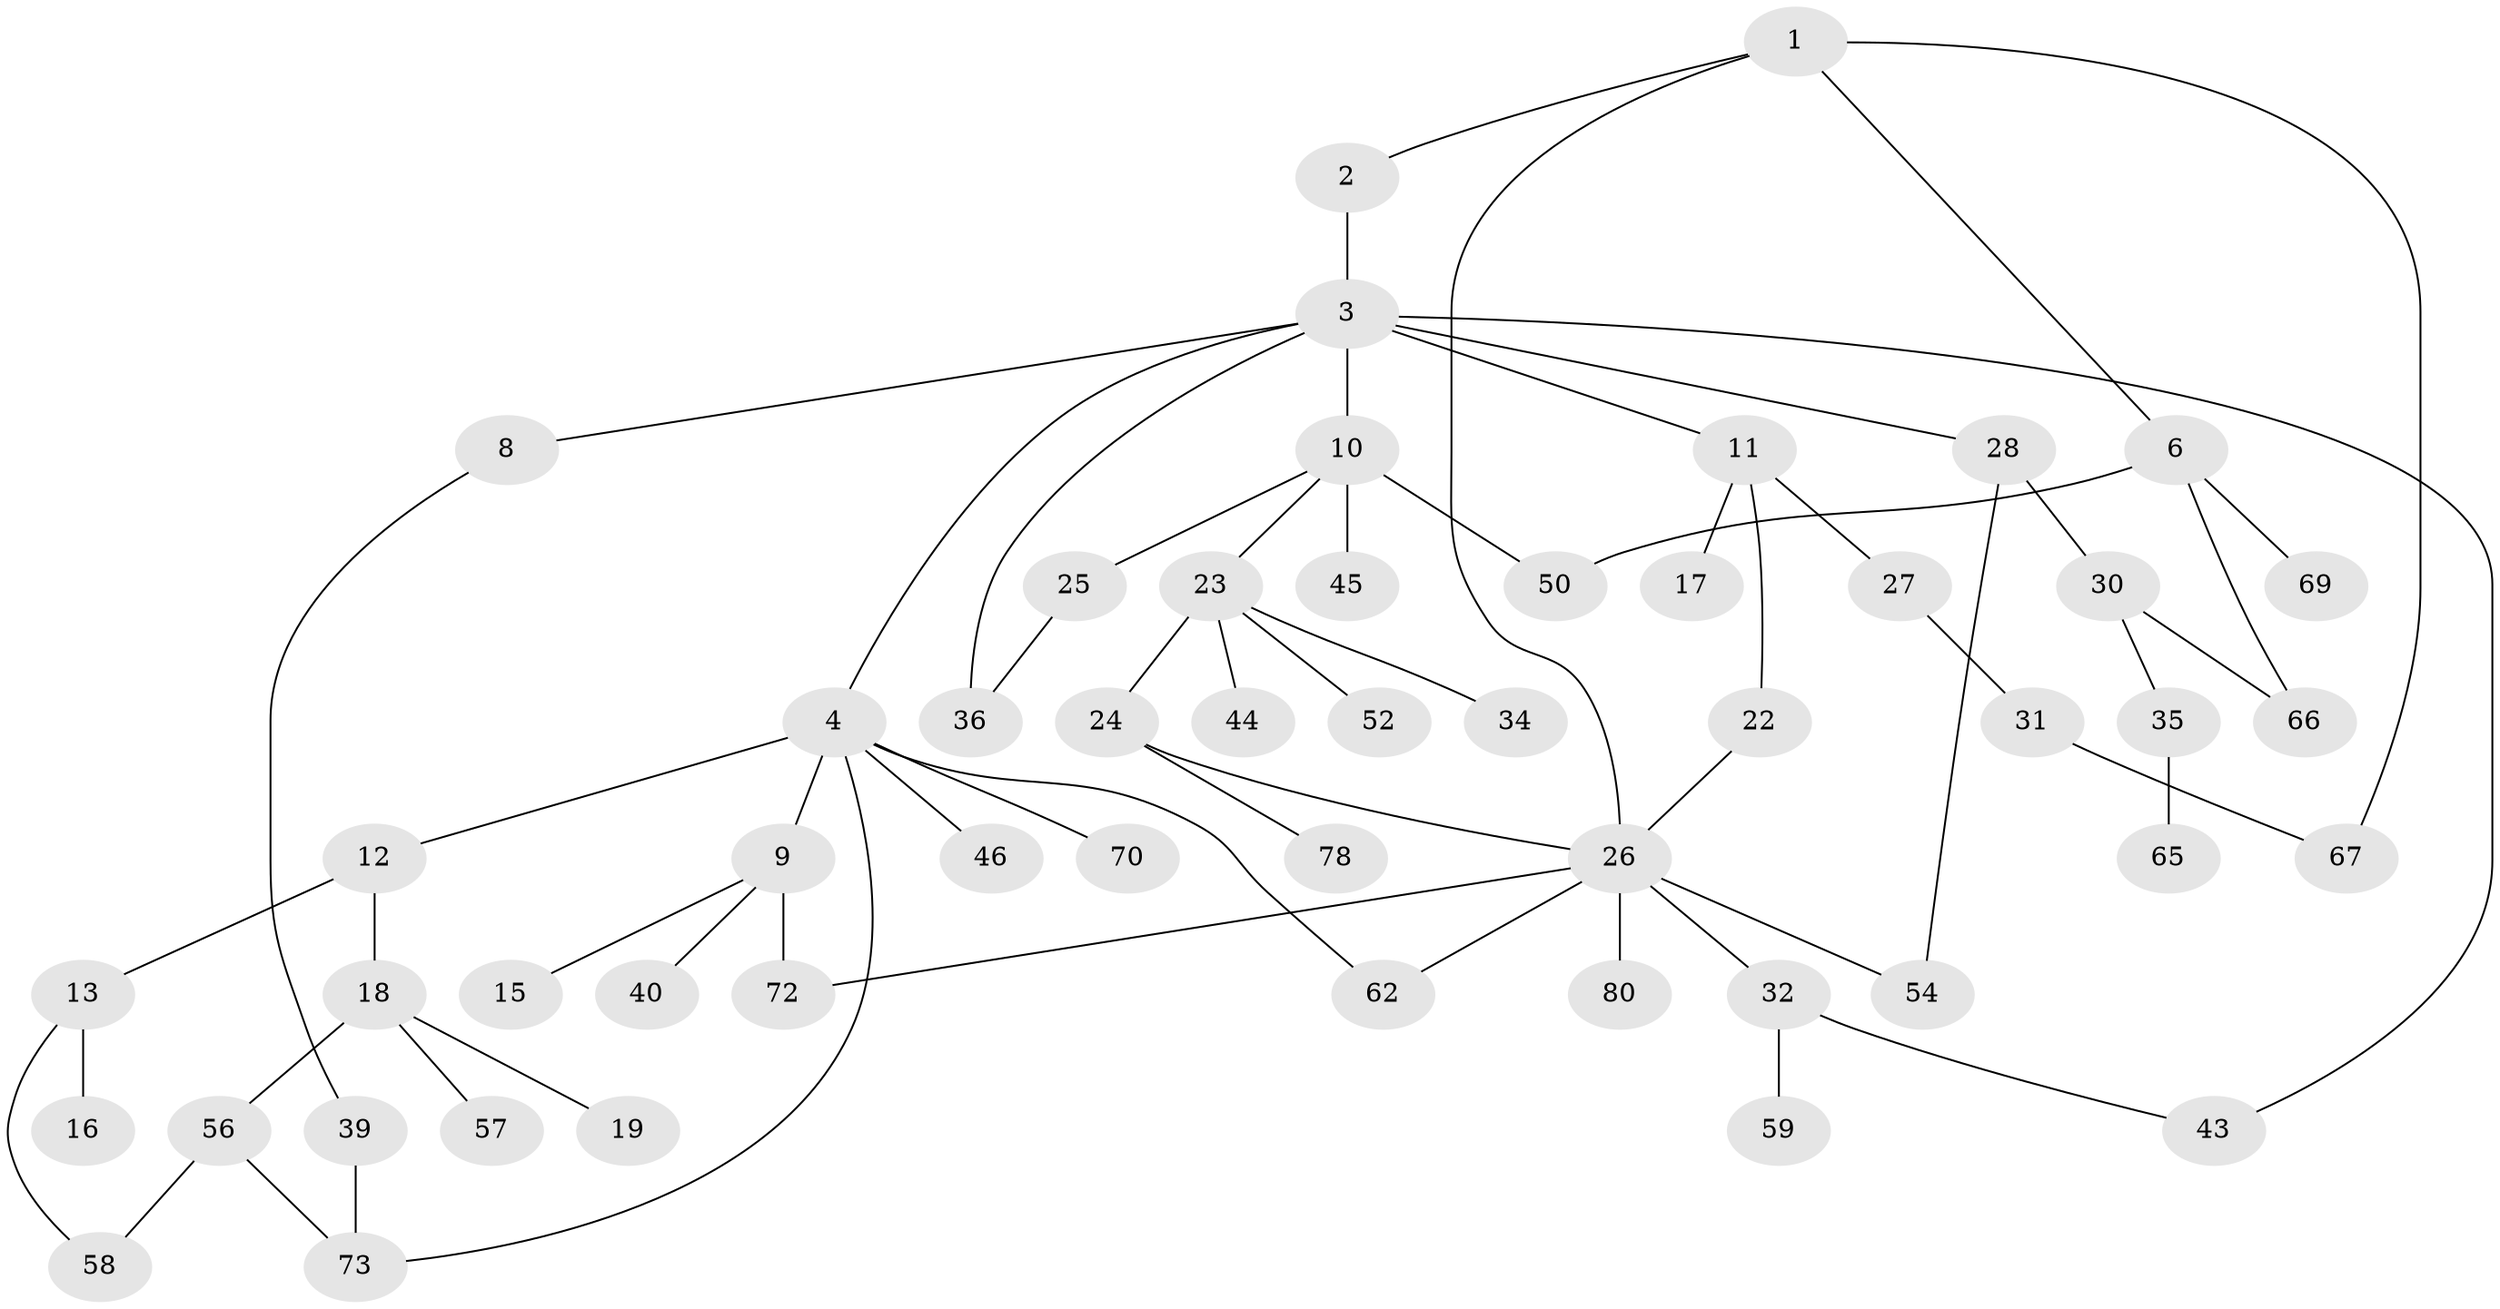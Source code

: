 // Generated by graph-tools (version 1.1) at 2025/51/02/27/25 19:51:38]
// undirected, 52 vertices, 64 edges
graph export_dot {
graph [start="1"]
  node [color=gray90,style=filled];
  1 [super="+60"];
  2;
  3 [super="+5"];
  4 [super="+20"];
  6 [super="+7"];
  8;
  9 [super="+76"];
  10 [super="+21"];
  11 [super="+53"];
  12 [super="+14"];
  13 [super="+29"];
  15;
  16 [super="+48"];
  17;
  18 [super="+33"];
  19;
  22 [super="+41"];
  23 [super="+63"];
  24 [super="+61"];
  25 [super="+42"];
  26 [super="+55"];
  27;
  28;
  30 [super="+68"];
  31 [super="+38"];
  32 [super="+37"];
  34;
  35;
  36 [super="+51"];
  39 [super="+49"];
  40 [super="+74"];
  43;
  44;
  45;
  46 [super="+47"];
  50;
  52;
  54 [super="+79"];
  56 [super="+71"];
  57;
  58 [super="+77"];
  59;
  62 [super="+64"];
  65;
  66;
  67;
  69;
  70;
  72 [super="+75"];
  73;
  78;
  80;
  1 -- 2;
  1 -- 6;
  1 -- 67;
  1 -- 26;
  2 -- 3;
  3 -- 4;
  3 -- 8;
  3 -- 28;
  3 -- 36;
  3 -- 11;
  3 -- 43;
  3 -- 10;
  4 -- 9;
  4 -- 12;
  4 -- 70;
  4 -- 73;
  4 -- 46;
  4 -- 62;
  6 -- 66;
  6 -- 50;
  6 -- 69;
  8 -- 39;
  9 -- 15;
  9 -- 40;
  9 -- 72 [weight=2];
  10 -- 50;
  10 -- 25;
  10 -- 45;
  10 -- 23;
  11 -- 17;
  11 -- 22;
  11 -- 27;
  12 -- 13;
  12 -- 18;
  13 -- 16;
  13 -- 58;
  18 -- 19;
  18 -- 56;
  18 -- 57;
  22 -- 26;
  23 -- 24;
  23 -- 34;
  23 -- 44;
  23 -- 52;
  24 -- 78;
  24 -- 26;
  25 -- 36;
  26 -- 32;
  26 -- 54;
  26 -- 62;
  26 -- 80;
  26 -- 72;
  27 -- 31;
  28 -- 30;
  28 -- 54;
  30 -- 35;
  30 -- 66;
  31 -- 67;
  32 -- 59;
  32 -- 43;
  35 -- 65;
  39 -- 73;
  56 -- 73;
  56 -- 58;
}
